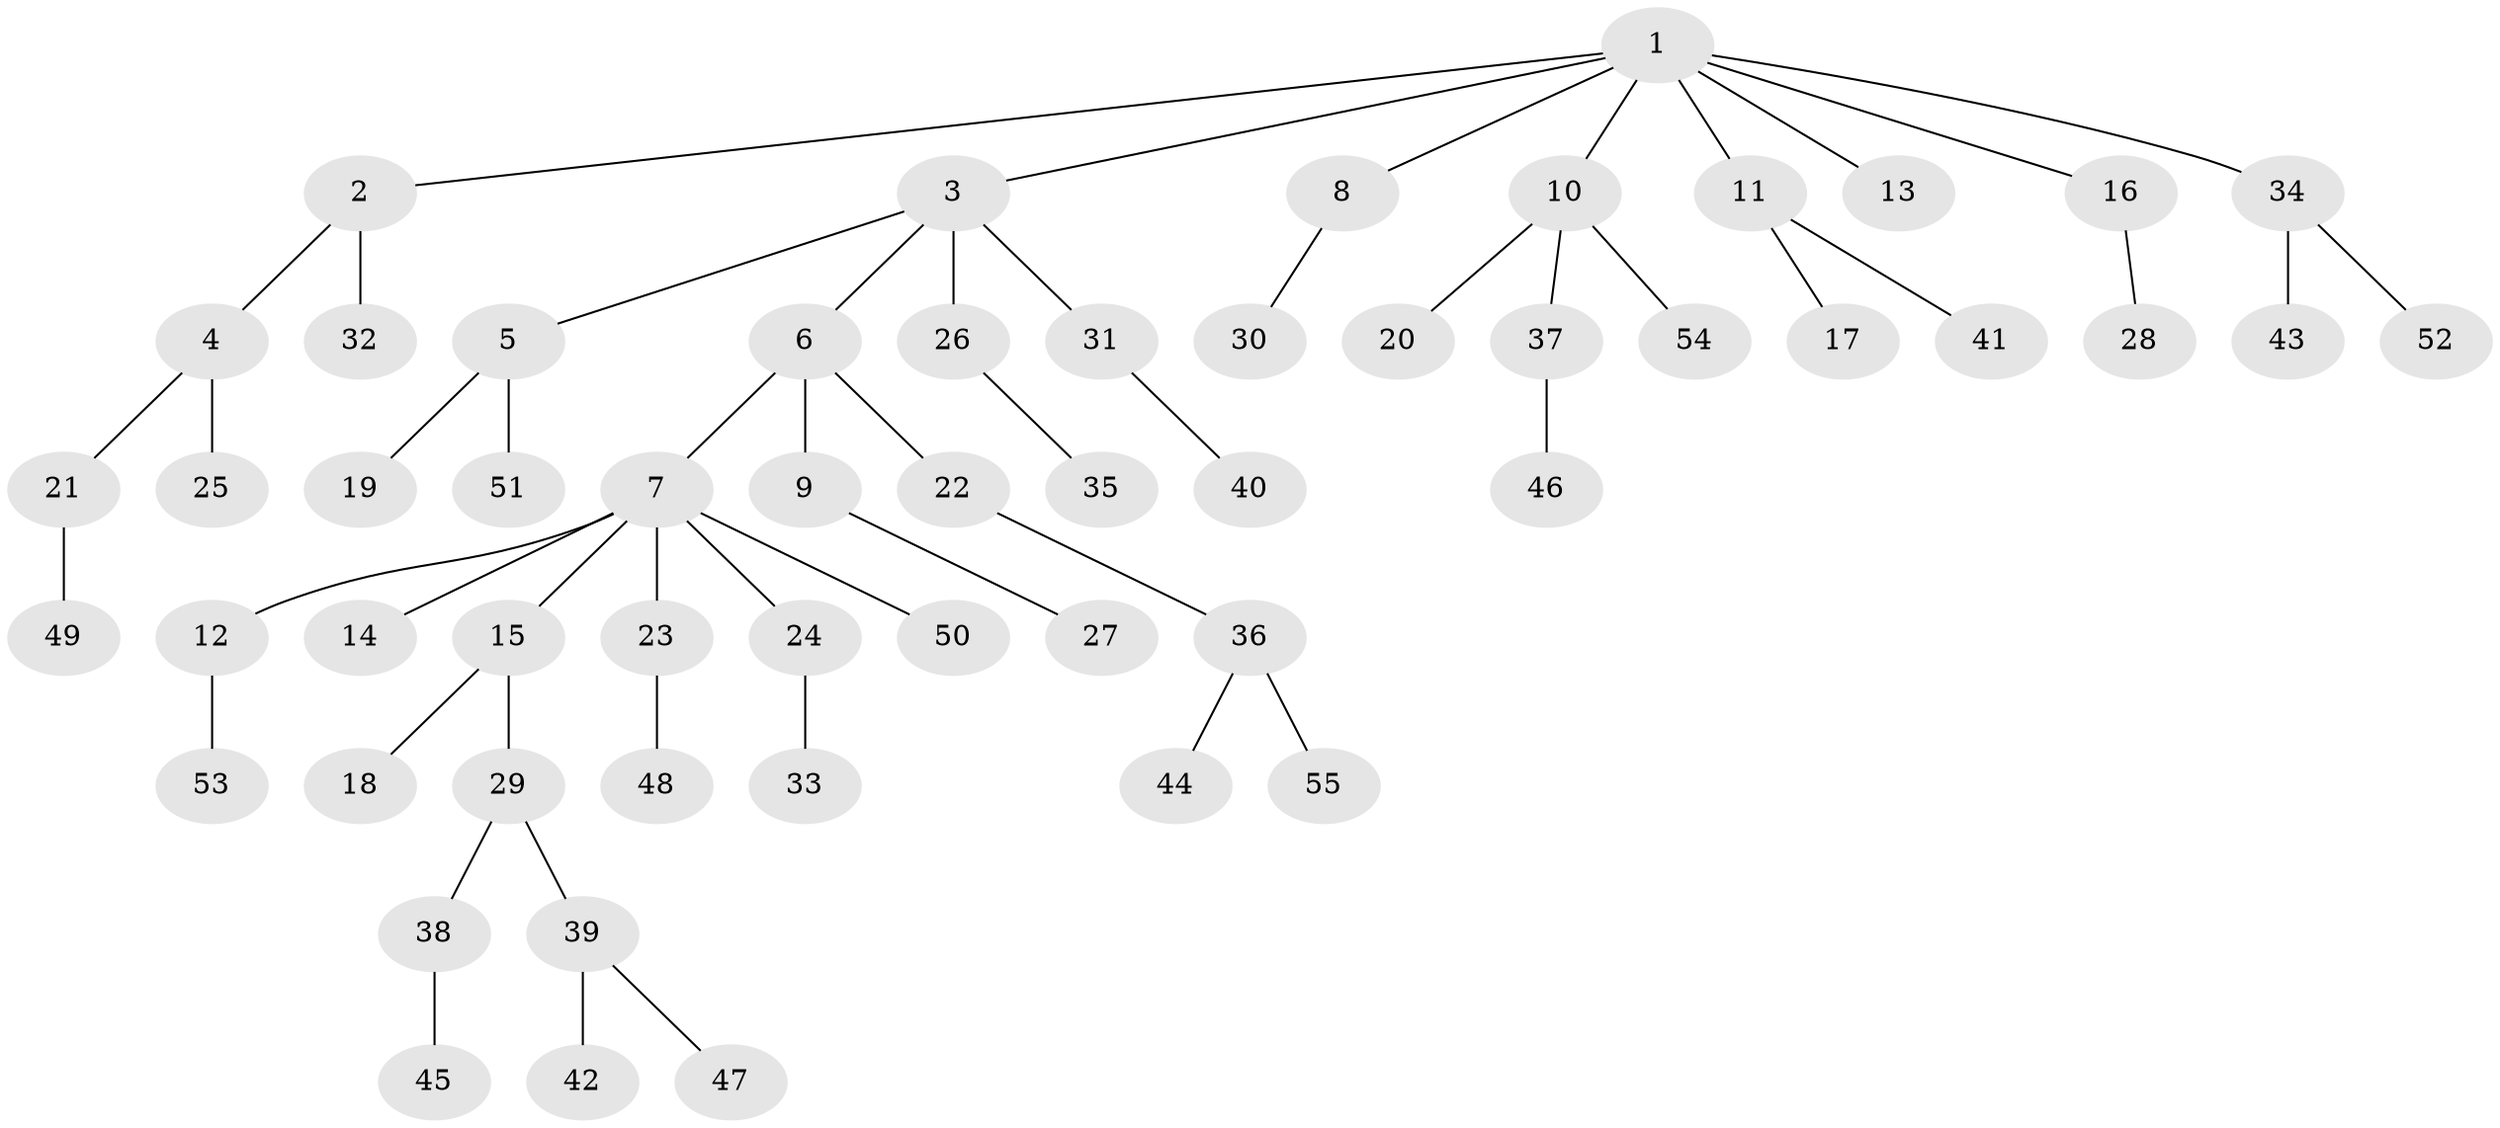 // Generated by graph-tools (version 1.1) at 2025/15/03/09/25 04:15:24]
// undirected, 55 vertices, 54 edges
graph export_dot {
graph [start="1"]
  node [color=gray90,style=filled];
  1;
  2;
  3;
  4;
  5;
  6;
  7;
  8;
  9;
  10;
  11;
  12;
  13;
  14;
  15;
  16;
  17;
  18;
  19;
  20;
  21;
  22;
  23;
  24;
  25;
  26;
  27;
  28;
  29;
  30;
  31;
  32;
  33;
  34;
  35;
  36;
  37;
  38;
  39;
  40;
  41;
  42;
  43;
  44;
  45;
  46;
  47;
  48;
  49;
  50;
  51;
  52;
  53;
  54;
  55;
  1 -- 2;
  1 -- 3;
  1 -- 8;
  1 -- 10;
  1 -- 11;
  1 -- 13;
  1 -- 16;
  1 -- 34;
  2 -- 4;
  2 -- 32;
  3 -- 5;
  3 -- 6;
  3 -- 26;
  3 -- 31;
  4 -- 21;
  4 -- 25;
  5 -- 19;
  5 -- 51;
  6 -- 7;
  6 -- 9;
  6 -- 22;
  7 -- 12;
  7 -- 14;
  7 -- 15;
  7 -- 23;
  7 -- 24;
  7 -- 50;
  8 -- 30;
  9 -- 27;
  10 -- 20;
  10 -- 37;
  10 -- 54;
  11 -- 17;
  11 -- 41;
  12 -- 53;
  15 -- 18;
  15 -- 29;
  16 -- 28;
  21 -- 49;
  22 -- 36;
  23 -- 48;
  24 -- 33;
  26 -- 35;
  29 -- 38;
  29 -- 39;
  31 -- 40;
  34 -- 43;
  34 -- 52;
  36 -- 44;
  36 -- 55;
  37 -- 46;
  38 -- 45;
  39 -- 42;
  39 -- 47;
}
